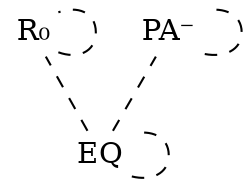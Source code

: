 digraph {
graph[
      rankdir = BT;
    ]

    node [
      shape=plaintext
      margin=0.05
      width=0
      height=0
    ];

    edge [
      style = solid
      arrowhead = none
    ];EQ -> EQ [style = dashed];
EQ -> R₀ [style = dashed];
EQ -> PA⁻ [style = dashed];
R₀ -> R₀ [style = dashed];
PA⁻ -> PA⁻ [style = dashed];
}